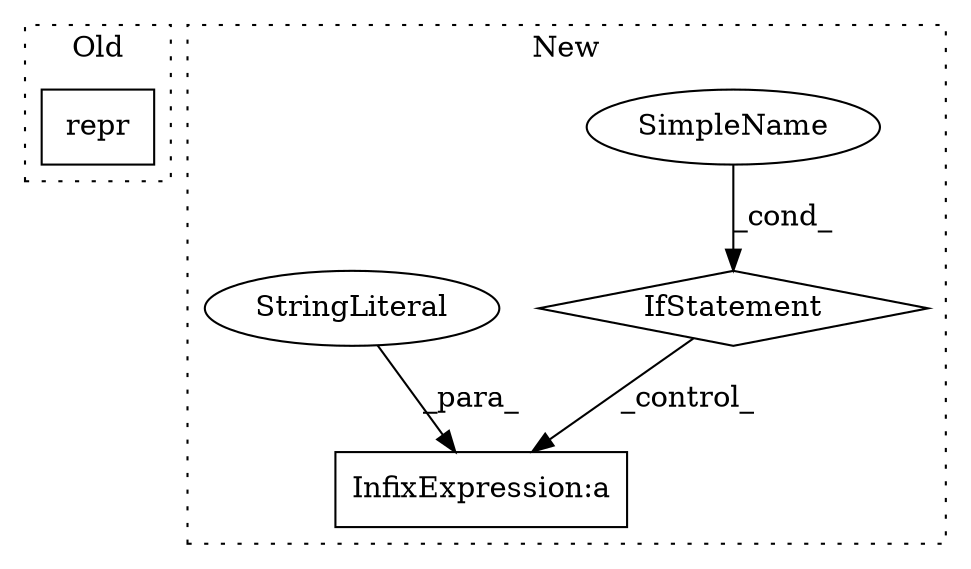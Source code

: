 digraph G {
subgraph cluster0 {
1 [label="repr" a="32" s="1720,1750" l="5,1" shape="box"];
label = "Old";
style="dotted";
}
subgraph cluster1 {
2 [label="IfStatement" a="25" s="2361,2372" l="4,2" shape="diamond"];
3 [label="InfixExpression:a" a="27" s="2654" l="3" shape="box"];
4 [label="SimpleName" a="42" s="" l="" shape="ellipse"];
5 [label="StringLiteral" a="45" s="2648" l="6" shape="ellipse"];
label = "New";
style="dotted";
}
2 -> 3 [label="_control_"];
4 -> 2 [label="_cond_"];
5 -> 3 [label="_para_"];
}